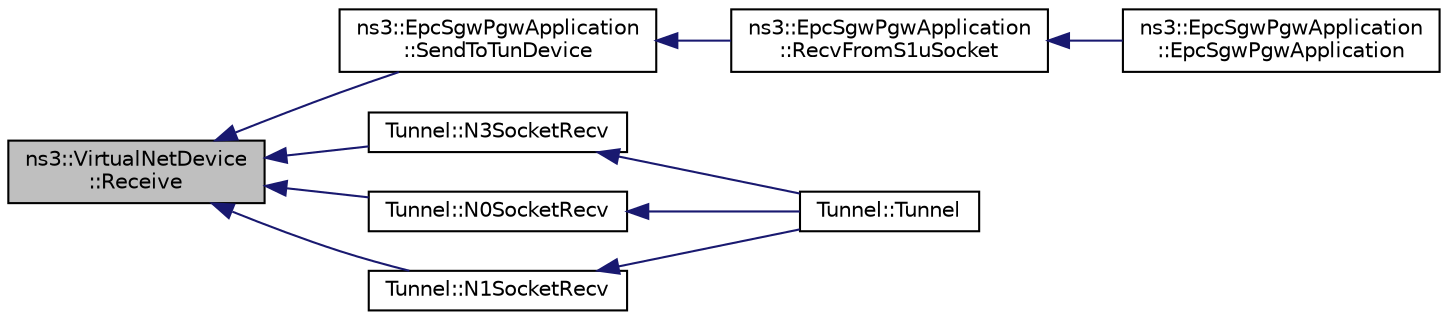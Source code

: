 digraph "ns3::VirtualNetDevice::Receive"
{
  edge [fontname="Helvetica",fontsize="10",labelfontname="Helvetica",labelfontsize="10"];
  node [fontname="Helvetica",fontsize="10",shape=record];
  rankdir="LR";
  Node1 [label="ns3::VirtualNetDevice\l::Receive",height=0.2,width=0.4,color="black", fillcolor="grey75", style="filled", fontcolor="black"];
  Node1 -> Node2 [dir="back",color="midnightblue",fontsize="10",style="solid"];
  Node2 [label="ns3::EpcSgwPgwApplication\l::SendToTunDevice",height=0.2,width=0.4,color="black", fillcolor="white", style="filled",URL="$df/d25/classns3_1_1EpcSgwPgwApplication.html#a7c2922506ab9a7d14ebb83d8887c9faf"];
  Node2 -> Node3 [dir="back",color="midnightblue",fontsize="10",style="solid"];
  Node3 [label="ns3::EpcSgwPgwApplication\l::RecvFromS1uSocket",height=0.2,width=0.4,color="black", fillcolor="white", style="filled",URL="$df/d25/classns3_1_1EpcSgwPgwApplication.html#adab529c65e1174c5568016cc91e5dedd"];
  Node3 -> Node4 [dir="back",color="midnightblue",fontsize="10",style="solid"];
  Node4 [label="ns3::EpcSgwPgwApplication\l::EpcSgwPgwApplication",height=0.2,width=0.4,color="black", fillcolor="white", style="filled",URL="$df/d25/classns3_1_1EpcSgwPgwApplication.html#a0e8cdb651b4f5327d32d9a5bc52d6717"];
  Node1 -> Node5 [dir="back",color="midnightblue",fontsize="10",style="solid"];
  Node5 [label="Tunnel::N3SocketRecv",height=0.2,width=0.4,color="black", fillcolor="white", style="filled",URL="$da/da2/classTunnel.html#a28a444f24b83c91cb4114843a92b9c1a"];
  Node5 -> Node6 [dir="back",color="midnightblue",fontsize="10",style="solid"];
  Node6 [label="Tunnel::Tunnel",height=0.2,width=0.4,color="black", fillcolor="white", style="filled",URL="$da/da2/classTunnel.html#af5941266fdb3798bb27c026da801d28d"];
  Node1 -> Node7 [dir="back",color="midnightblue",fontsize="10",style="solid"];
  Node7 [label="Tunnel::N0SocketRecv",height=0.2,width=0.4,color="black", fillcolor="white", style="filled",URL="$da/da2/classTunnel.html#a0962f5cfffb52bdda390e04b9fd477fd"];
  Node7 -> Node6 [dir="back",color="midnightblue",fontsize="10",style="solid"];
  Node1 -> Node8 [dir="back",color="midnightblue",fontsize="10",style="solid"];
  Node8 [label="Tunnel::N1SocketRecv",height=0.2,width=0.4,color="black", fillcolor="white", style="filled",URL="$da/da2/classTunnel.html#aa361721cb2347cd6d7618ed10c07db53"];
  Node8 -> Node6 [dir="back",color="midnightblue",fontsize="10",style="solid"];
}
